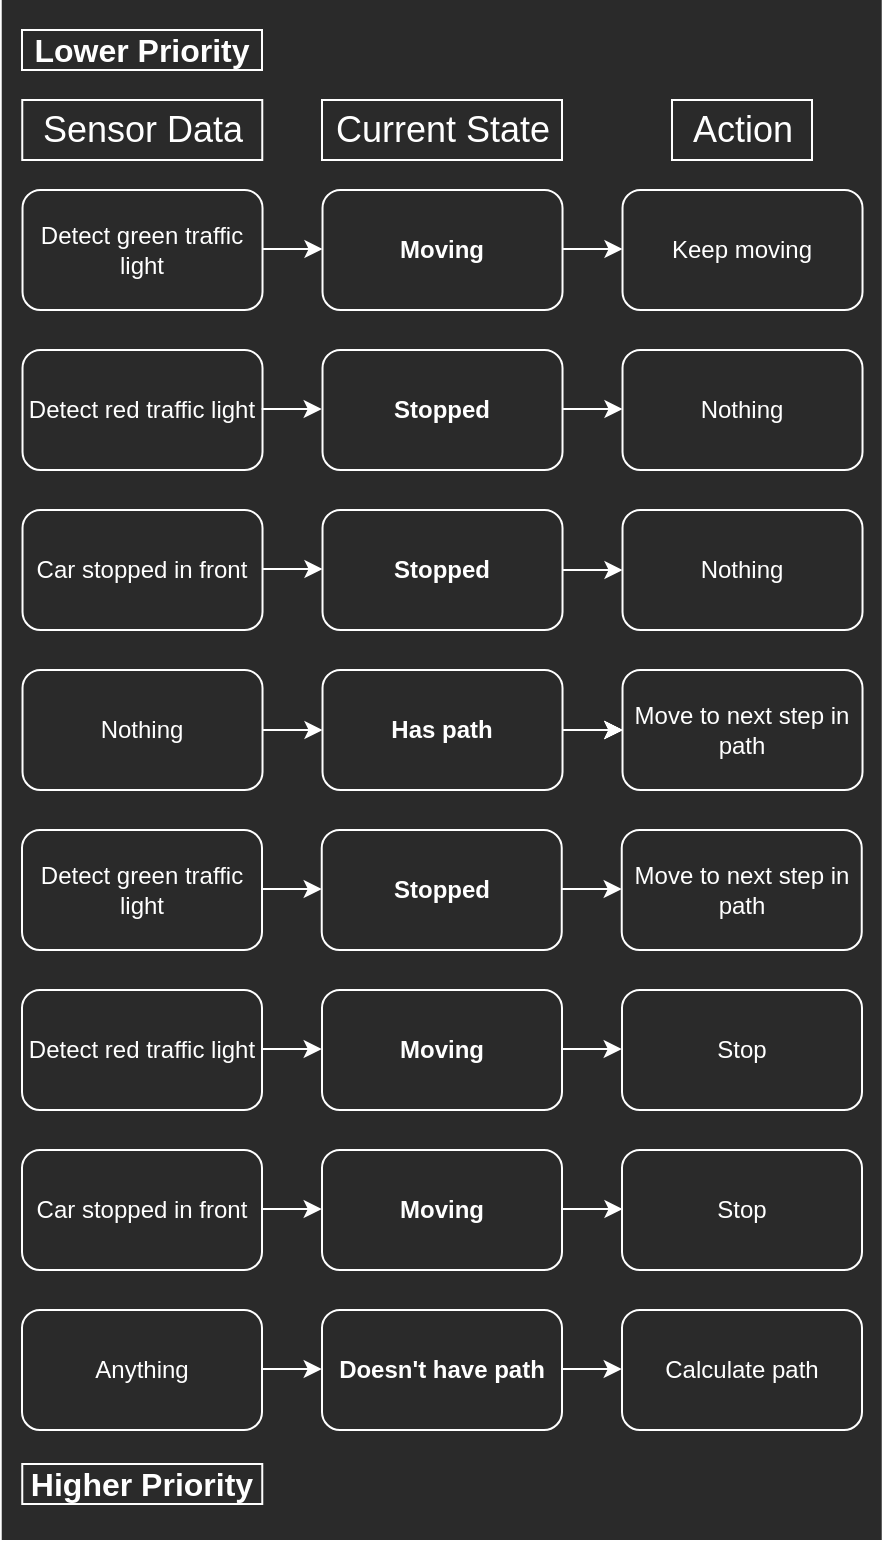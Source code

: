 <mxfile>
    <diagram id="VSO96R-IJgMFWZQz3Wj2" name="Page-1">
        <mxGraphModel dx="1116" dy="576" grid="1" gridSize="10" guides="1" tooltips="1" connect="1" arrows="1" fold="1" page="1" pageScale="1" pageWidth="850" pageHeight="1100" math="0" shadow="0">
            <root>
                <mxCell id="0"/>
                <mxCell id="1" parent="0"/>
                <mxCell id="2" value="" style="rounded=0;whiteSpace=wrap;html=1;labelBackgroundColor=#2A2A2A;fontSize=18;fontColor=#FFFFFF;fillColor=#2A2A2A;strokeColor=none;" vertex="1" parent="1">
                    <mxGeometry x="29.87" y="165" width="440" height="770" as="geometry"/>
                </mxCell>
                <mxCell id="3" style="edgeStyle=orthogonalEdgeStyle;rounded=0;orthogonalLoop=1;jettySize=auto;html=1;exitX=1;exitY=0.5;exitDx=0;exitDy=0;entryX=0;entryY=0.5;entryDx=0;entryDy=0;fontSize=16;labelBackgroundColor=#2A2A2A;fontColor=#FFFFFF;strokeColor=#FFFFFF;" edge="1" parent="1" source="4" target="7">
                    <mxGeometry relative="1" as="geometry"/>
                </mxCell>
                <mxCell id="4" value="&lt;span&gt;Has path&lt;/span&gt;" style="rounded=1;whiteSpace=wrap;html=1;labelBackgroundColor=#2A2A2A;fontStyle=1;fontColor=#FFFFFF;strokeColor=#FFFFFF;fillColor=#2A2A2A;" vertex="1" parent="1">
                    <mxGeometry x="190.26" y="500" width="120" height="60" as="geometry"/>
                </mxCell>
                <mxCell id="5" style="edgeStyle=orthogonalEdgeStyle;rounded=0;orthogonalLoop=1;jettySize=auto;html=1;exitX=1;exitY=0.5;exitDx=0;exitDy=0;entryX=0;entryY=0.5;entryDx=0;entryDy=0;fontSize=16;labelBackgroundColor=#2A2A2A;fontColor=#FFFFFF;strokeColor=#FFFFFF;" edge="1" parent="1" source="6" target="4">
                    <mxGeometry relative="1" as="geometry"/>
                </mxCell>
                <mxCell id="6" value="Nothing" style="rounded=1;whiteSpace=wrap;html=1;labelBackgroundColor=#2A2A2A;fontColor=#FFFFFF;strokeColor=#FFFFFF;fillColor=#2A2A2A;" vertex="1" parent="1">
                    <mxGeometry x="40.26" y="500" width="120" height="60" as="geometry"/>
                </mxCell>
                <mxCell id="7" value="Move to next step in path" style="rounded=1;whiteSpace=wrap;html=1;labelBackgroundColor=#2A2A2A;fontColor=#FFFFFF;strokeColor=#FFFFFF;fillColor=#2A2A2A;" vertex="1" parent="1">
                    <mxGeometry x="340.26" y="500" width="120" height="60" as="geometry"/>
                </mxCell>
                <mxCell id="8" value="Higher Priority" style="text;html=1;fillColor=none;align=center;verticalAlign=middle;whiteSpace=wrap;rounded=0;fontSize=16;fontStyle=1;strokeColor=#FFFFFF;fontColor=#FFFFFF;" vertex="1" parent="1">
                    <mxGeometry x="40.13" y="897" width="120" height="20" as="geometry"/>
                </mxCell>
                <mxCell id="9" value="Lower Priority" style="text;html=1;fillColor=none;align=center;verticalAlign=middle;whiteSpace=wrap;rounded=0;fontSize=16;fontStyle=1;strokeColor=#FFFFFF;fontColor=#FFFFFF;" vertex="1" parent="1">
                    <mxGeometry x="40" y="180" width="120" height="20" as="geometry"/>
                </mxCell>
                <mxCell id="10" value="Sensor Data" style="text;html=1;align=center;verticalAlign=middle;resizable=0;points=[];autosize=1;fontSize=18;strokeColor=#FFFFFF;fontColor=#FFFFFF;" vertex="1" parent="1">
                    <mxGeometry x="40.13" y="215" width="120" height="30" as="geometry"/>
                </mxCell>
                <mxCell id="11" value="Current State" style="text;html=1;align=center;verticalAlign=middle;resizable=0;points=[];autosize=1;fontSize=18;strokeColor=#FFFFFF;fontColor=#FFFFFF;" vertex="1" parent="1">
                    <mxGeometry x="190" y="215" width="120" height="30" as="geometry"/>
                </mxCell>
                <mxCell id="12" value="Action" style="text;html=1;align=center;verticalAlign=middle;resizable=0;points=[];autosize=1;fontSize=18;strokeColor=#FFFFFF;fontColor=#FFFFFF;" vertex="1" parent="1">
                    <mxGeometry x="365" y="215" width="70" height="30" as="geometry"/>
                </mxCell>
                <mxCell id="13" value="Detect green traffic light" style="rounded=1;whiteSpace=wrap;html=1;labelBackgroundColor=#2A2A2A;fontColor=#FFFFFF;strokeColor=#FFFFFF;fillColor=#2A2A2A;" vertex="1" parent="1">
                    <mxGeometry x="40.26" y="260" width="120" height="60" as="geometry"/>
                </mxCell>
                <mxCell id="14" value="Moving" style="rounded=1;whiteSpace=wrap;html=1;fontStyle=1;labelBackgroundColor=#2A2A2A;fontColor=#FFFFFF;strokeColor=#FFFFFF;fillColor=#2A2A2A;" vertex="1" parent="1">
                    <mxGeometry x="190.26" y="260" width="120" height="60" as="geometry"/>
                </mxCell>
                <mxCell id="15" value="Keep moving" style="rounded=1;whiteSpace=wrap;html=1;labelBackgroundColor=#2A2A2A;fontColor=#FFFFFF;strokeColor=#FFFFFF;fillColor=#2A2A2A;" vertex="1" parent="1">
                    <mxGeometry x="340.26" y="260" width="120" height="60" as="geometry"/>
                </mxCell>
                <mxCell id="16" value="Detect red traffic light" style="rounded=1;whiteSpace=wrap;html=1;labelBackgroundColor=#2A2A2A;fontColor=#FFFFFF;strokeColor=#FFFFFF;fillColor=#2A2A2A;" vertex="1" parent="1">
                    <mxGeometry x="40" y="660" width="120" height="60" as="geometry"/>
                </mxCell>
                <mxCell id="17" value="Moving" style="rounded=1;whiteSpace=wrap;html=1;fontStyle=1;labelBackgroundColor=#2A2A2A;fontColor=#FFFFFF;strokeColor=#FFFFFF;fillColor=#2A2A2A;" vertex="1" parent="1">
                    <mxGeometry x="190" y="660" width="120" height="60" as="geometry"/>
                </mxCell>
                <mxCell id="18" value="Stop" style="rounded=1;whiteSpace=wrap;html=1;labelBackgroundColor=#2A2A2A;fontColor=#FFFFFF;strokeColor=#FFFFFF;fillColor=#2A2A2A;" vertex="1" parent="1">
                    <mxGeometry x="340" y="660" width="120" height="60" as="geometry"/>
                </mxCell>
                <mxCell id="19" value="Car stopped in front" style="rounded=1;whiteSpace=wrap;html=1;labelBackgroundColor=#2A2A2A;fontColor=#FFFFFF;strokeColor=#FFFFFF;fillColor=#2A2A2A;" vertex="1" parent="1">
                    <mxGeometry x="40" y="740" width="120" height="60" as="geometry"/>
                </mxCell>
                <mxCell id="20" value="Moving" style="rounded=1;whiteSpace=wrap;html=1;fontStyle=1;labelBackgroundColor=#2A2A2A;fontColor=#FFFFFF;strokeColor=#FFFFFF;fillColor=#2A2A2A;" vertex="1" parent="1">
                    <mxGeometry x="190" y="740" width="120" height="60" as="geometry"/>
                </mxCell>
                <mxCell id="21" value="Stop" style="rounded=1;whiteSpace=wrap;html=1;labelBackgroundColor=#2A2A2A;fontColor=#FFFFFF;strokeColor=#FFFFFF;fillColor=#2A2A2A;" vertex="1" parent="1">
                    <mxGeometry x="340" y="740" width="120" height="60" as="geometry"/>
                </mxCell>
                <mxCell id="22" value="Anything" style="rounded=1;whiteSpace=wrap;html=1;labelBackgroundColor=#2A2A2A;fontColor=#FFFFFF;strokeColor=#FFFFFF;fillColor=#2A2A2A;" vertex="1" parent="1">
                    <mxGeometry x="40" y="820" width="120" height="60" as="geometry"/>
                </mxCell>
                <mxCell id="23" value="Doesn't have path" style="rounded=1;whiteSpace=wrap;html=1;fontStyle=1;labelBackgroundColor=#2A2A2A;fontColor=#FFFFFF;strokeColor=#FFFFFF;fillColor=#2A2A2A;" vertex="1" parent="1">
                    <mxGeometry x="190" y="820" width="120" height="60" as="geometry"/>
                </mxCell>
                <mxCell id="24" value="Calculate path" style="rounded=1;whiteSpace=wrap;html=1;labelBackgroundColor=#2A2A2A;fontColor=#FFFFFF;strokeColor=#FFFFFF;fillColor=#2A2A2A;" vertex="1" parent="1">
                    <mxGeometry x="340" y="820" width="120" height="60" as="geometry"/>
                </mxCell>
                <mxCell id="25" value="Detect green traffic light" style="rounded=1;whiteSpace=wrap;html=1;labelBackgroundColor=#2A2A2A;fontColor=#FFFFFF;strokeColor=#FFFFFF;fillColor=#2A2A2A;" vertex="1" parent="1">
                    <mxGeometry x="40" y="580" width="120" height="60" as="geometry"/>
                </mxCell>
                <mxCell id="26" value="Stopped" style="rounded=1;whiteSpace=wrap;html=1;fontStyle=1;labelBackgroundColor=#2A2A2A;fontColor=#FFFFFF;strokeColor=#FFFFFF;fillColor=#2A2A2A;" vertex="1" parent="1">
                    <mxGeometry x="189.87" y="580" width="120" height="60" as="geometry"/>
                </mxCell>
                <mxCell id="27" value="&lt;span style=&quot;&quot;&gt;Move to next step in path&lt;/span&gt;" style="rounded=1;whiteSpace=wrap;html=1;labelBackgroundColor=#2A2A2A;fontColor=#FFFFFF;strokeColor=#FFFFFF;fillColor=#2A2A2A;" vertex="1" parent="1">
                    <mxGeometry x="339.87" y="580" width="120" height="60" as="geometry"/>
                </mxCell>
                <mxCell id="28" value="Detect red traffic light" style="rounded=1;whiteSpace=wrap;html=1;labelBackgroundColor=#2A2A2A;fontColor=#FFFFFF;strokeColor=#FFFFFF;fillColor=#2A2A2A;" vertex="1" parent="1">
                    <mxGeometry x="40.26" y="340" width="120" height="60" as="geometry"/>
                </mxCell>
                <mxCell id="29" value="Stopped" style="rounded=1;whiteSpace=wrap;html=1;fontStyle=1;labelBackgroundColor=#2A2A2A;fontColor=#FFFFFF;strokeColor=#FFFFFF;fillColor=#2A2A2A;" vertex="1" parent="1">
                    <mxGeometry x="190.26" y="340" width="120" height="60" as="geometry"/>
                </mxCell>
                <mxCell id="30" value="Nothing" style="rounded=1;whiteSpace=wrap;html=1;labelBackgroundColor=#2A2A2A;fontColor=#FFFFFF;strokeColor=#FFFFFF;fillColor=#2A2A2A;" vertex="1" parent="1">
                    <mxGeometry x="340.26" y="340" width="120" height="60" as="geometry"/>
                </mxCell>
                <mxCell id="31" value="Car stopped in front" style="rounded=1;whiteSpace=wrap;html=1;labelBackgroundColor=#2A2A2A;fontColor=#FFFFFF;strokeColor=#FFFFFF;fillColor=#2A2A2A;" vertex="1" parent="1">
                    <mxGeometry x="40.26" y="420" width="120" height="60" as="geometry"/>
                </mxCell>
                <mxCell id="86" style="edgeStyle=none;html=1;exitX=1;exitY=0.5;exitDx=0;exitDy=0;labelBackgroundColor=#2A2A2A;fontColor=#FFFFFF;strokeColor=#FFFFFF;" edge="1" parent="1" source="32" target="33">
                    <mxGeometry relative="1" as="geometry"/>
                </mxCell>
                <mxCell id="32" value="Stopped" style="rounded=1;whiteSpace=wrap;html=1;fontStyle=1;labelBackgroundColor=#2A2A2A;fontColor=#FFFFFF;strokeColor=#FFFFFF;fillColor=#2A2A2A;" vertex="1" parent="1">
                    <mxGeometry x="190.26" y="420" width="120" height="60" as="geometry"/>
                </mxCell>
                <mxCell id="33" value="Nothing" style="rounded=1;whiteSpace=wrap;html=1;labelBackgroundColor=#2A2A2A;fontColor=#FFFFFF;strokeColor=#FFFFFF;fillColor=#2A2A2A;" vertex="1" parent="1">
                    <mxGeometry x="340.26" y="420" width="120" height="60" as="geometry"/>
                </mxCell>
                <mxCell id="34" style="edgeStyle=orthogonalEdgeStyle;rounded=0;orthogonalLoop=1;jettySize=auto;html=1;exitX=1;exitY=0.5;exitDx=0;exitDy=0;entryX=0;entryY=0.5;entryDx=0;entryDy=0;fontSize=16;labelBackgroundColor=#2A2A2A;fontColor=#FFFFFF;strokeColor=#FFFFFF;" edge="1" parent="1">
                    <mxGeometry relative="1" as="geometry">
                        <mxPoint x="159.87" y="689.5" as="sourcePoint"/>
                        <mxPoint x="189.87" y="689.5" as="targetPoint"/>
                    </mxGeometry>
                </mxCell>
                <mxCell id="35" style="edgeStyle=orthogonalEdgeStyle;rounded=0;orthogonalLoop=1;jettySize=auto;html=1;exitX=1;exitY=0.5;exitDx=0;exitDy=0;entryX=0;entryY=0.5;entryDx=0;entryDy=0;fontSize=16;labelBackgroundColor=#2A2A2A;fontColor=#FFFFFF;strokeColor=#FFFFFF;" edge="1" parent="1">
                    <mxGeometry relative="1" as="geometry">
                        <mxPoint x="159.87" y="769.5" as="sourcePoint"/>
                        <mxPoint x="189.87" y="769.5" as="targetPoint"/>
                    </mxGeometry>
                </mxCell>
                <mxCell id="36" style="edgeStyle=orthogonalEdgeStyle;rounded=0;orthogonalLoop=1;jettySize=auto;html=1;exitX=1;exitY=0.5;exitDx=0;exitDy=0;entryX=0;entryY=0.5;entryDx=0;entryDy=0;fontSize=16;labelBackgroundColor=#2A2A2A;fontColor=#FFFFFF;strokeColor=#FFFFFF;" edge="1" parent="1">
                    <mxGeometry relative="1" as="geometry">
                        <mxPoint x="309.87" y="609.5" as="sourcePoint"/>
                        <mxPoint x="339.87" y="609.5" as="targetPoint"/>
                    </mxGeometry>
                </mxCell>
                <mxCell id="37" style="edgeStyle=orthogonalEdgeStyle;rounded=0;orthogonalLoop=1;jettySize=auto;html=1;exitX=1;exitY=0.5;exitDx=0;exitDy=0;entryX=0;entryY=0.5;entryDx=0;entryDy=0;fontSize=16;labelBackgroundColor=#2A2A2A;fontColor=#FFFFFF;strokeColor=#FFFFFF;" edge="1" parent="1">
                    <mxGeometry relative="1" as="geometry">
                        <mxPoint x="160.26" y="449.5" as="sourcePoint"/>
                        <mxPoint x="190.26" y="449.5" as="targetPoint"/>
                    </mxGeometry>
                </mxCell>
                <mxCell id="38" style="edgeStyle=orthogonalEdgeStyle;rounded=0;orthogonalLoop=1;jettySize=auto;html=1;exitX=1;exitY=0.5;exitDx=0;exitDy=0;entryX=0;entryY=0.5;entryDx=0;entryDy=0;fontSize=16;labelBackgroundColor=#2A2A2A;fontColor=#FFFFFF;strokeColor=#FFFFFF;" edge="1" parent="1">
                    <mxGeometry relative="1" as="geometry">
                        <mxPoint x="310.26" y="530" as="sourcePoint"/>
                        <mxPoint x="340.26" y="530" as="targetPoint"/>
                    </mxGeometry>
                </mxCell>
                <mxCell id="39" style="edgeStyle=orthogonalEdgeStyle;rounded=0;orthogonalLoop=1;jettySize=auto;html=1;exitX=1;exitY=0.5;exitDx=0;exitDy=0;entryX=0;entryY=0.5;entryDx=0;entryDy=0;fontSize=16;labelBackgroundColor=#2A2A2A;fontColor=#FFFFFF;strokeColor=#FFFFFF;" edge="1" parent="1">
                    <mxGeometry relative="1" as="geometry">
                        <mxPoint x="160.26" y="289.5" as="sourcePoint"/>
                        <mxPoint x="190.26" y="289.5" as="targetPoint"/>
                    </mxGeometry>
                </mxCell>
                <mxCell id="40" style="edgeStyle=orthogonalEdgeStyle;rounded=0;orthogonalLoop=1;jettySize=auto;html=1;exitX=1;exitY=0.5;exitDx=0;exitDy=0;entryX=0;entryY=0.5;entryDx=0;entryDy=0;fontSize=16;labelBackgroundColor=#2A2A2A;fontColor=#FFFFFF;strokeColor=#FFFFFF;" edge="1" parent="1">
                    <mxGeometry relative="1" as="geometry">
                        <mxPoint x="309.87" y="689.5" as="sourcePoint"/>
                        <mxPoint x="339.87" y="689.5" as="targetPoint"/>
                    </mxGeometry>
                </mxCell>
                <mxCell id="41" style="edgeStyle=orthogonalEdgeStyle;rounded=0;orthogonalLoop=1;jettySize=auto;html=1;exitX=1;exitY=0.5;exitDx=0;exitDy=0;entryX=0;entryY=0.5;entryDx=0;entryDy=0;fontSize=16;labelBackgroundColor=#2A2A2A;fontColor=#FFFFFF;strokeColor=#FFFFFF;" edge="1" parent="1">
                    <mxGeometry relative="1" as="geometry">
                        <mxPoint x="159.87" y="609.5" as="sourcePoint"/>
                        <mxPoint x="189.87" y="609.5" as="targetPoint"/>
                    </mxGeometry>
                </mxCell>
                <mxCell id="42" style="edgeStyle=orthogonalEdgeStyle;rounded=0;orthogonalLoop=1;jettySize=auto;html=1;exitX=1;exitY=0.5;exitDx=0;exitDy=0;entryX=0;entryY=0.5;entryDx=0;entryDy=0;fontSize=16;labelBackgroundColor=#2A2A2A;fontColor=#FFFFFF;strokeColor=#FFFFFF;" edge="1" parent="1">
                    <mxGeometry relative="1" as="geometry">
                        <mxPoint x="310.26" y="369.5" as="sourcePoint"/>
                        <mxPoint x="340.26" y="369.5" as="targetPoint"/>
                    </mxGeometry>
                </mxCell>
                <mxCell id="43" style="edgeStyle=orthogonalEdgeStyle;rounded=0;orthogonalLoop=1;jettySize=auto;html=1;exitX=1;exitY=0.5;exitDx=0;exitDy=0;entryX=0;entryY=0.5;entryDx=0;entryDy=0;fontSize=16;labelBackgroundColor=#2A2A2A;fontColor=#FFFFFF;strokeColor=#FFFFFF;" edge="1" parent="1">
                    <mxGeometry relative="1" as="geometry">
                        <mxPoint x="159.87" y="369.5" as="sourcePoint"/>
                        <mxPoint x="189.87" y="369.5" as="targetPoint"/>
                    </mxGeometry>
                </mxCell>
                <mxCell id="44" style="edgeStyle=orthogonalEdgeStyle;rounded=0;orthogonalLoop=1;jettySize=auto;html=1;exitX=1;exitY=0.5;exitDx=0;exitDy=0;entryX=0;entryY=0.5;entryDx=0;entryDy=0;fontSize=16;labelBackgroundColor=#2A2A2A;fontColor=#FFFFFF;strokeColor=#FFFFFF;" edge="1" parent="1">
                    <mxGeometry relative="1" as="geometry">
                        <mxPoint x="310.26" y="289.5" as="sourcePoint"/>
                        <mxPoint x="340.26" y="289.5" as="targetPoint"/>
                    </mxGeometry>
                </mxCell>
                <mxCell id="46" style="edgeStyle=orthogonalEdgeStyle;rounded=0;orthogonalLoop=1;jettySize=auto;html=1;exitX=1;exitY=0.5;exitDx=0;exitDy=0;entryX=0;entryY=0.5;entryDx=0;entryDy=0;fontSize=16;labelBackgroundColor=#2A2A2A;fontColor=#FFFFFF;strokeColor=#FFFFFF;" edge="1" parent="1">
                    <mxGeometry relative="1" as="geometry">
                        <mxPoint x="310.26" y="530" as="sourcePoint"/>
                        <mxPoint x="340.26" y="530" as="targetPoint"/>
                    </mxGeometry>
                </mxCell>
                <mxCell id="47" style="edgeStyle=orthogonalEdgeStyle;rounded=0;orthogonalLoop=1;jettySize=auto;html=1;exitX=1;exitY=0.5;exitDx=0;exitDy=0;entryX=0;entryY=0.5;entryDx=0;entryDy=0;fontSize=16;labelBackgroundColor=#2A2A2A;fontColor=#FFFFFF;strokeColor=#FFFFFF;" edge="1" parent="1">
                    <mxGeometry relative="1" as="geometry">
                        <mxPoint x="310.26" y="530" as="sourcePoint"/>
                        <mxPoint x="340.26" y="530" as="targetPoint"/>
                    </mxGeometry>
                </mxCell>
                <mxCell id="87" style="edgeStyle=orthogonalEdgeStyle;rounded=0;orthogonalLoop=1;jettySize=auto;html=1;exitX=1;exitY=0.5;exitDx=0;exitDy=0;entryX=0;entryY=0.5;entryDx=0;entryDy=0;fontSize=16;labelBackgroundColor=#2A2A2A;fontColor=#FFFFFF;strokeColor=#FFFFFF;" edge="1" parent="1">
                    <mxGeometry relative="1" as="geometry">
                        <mxPoint x="309.87" y="849.5" as="sourcePoint"/>
                        <mxPoint x="339.87" y="849.5" as="targetPoint"/>
                    </mxGeometry>
                </mxCell>
                <mxCell id="88" style="edgeStyle=orthogonalEdgeStyle;rounded=0;orthogonalLoop=1;jettySize=auto;html=1;exitX=1;exitY=0.5;exitDx=0;exitDy=0;entryX=0;entryY=0.5;entryDx=0;entryDy=0;fontSize=16;labelBackgroundColor=#2A2A2A;fontColor=#FFFFFF;strokeColor=#FFFFFF;" edge="1" parent="1">
                    <mxGeometry relative="1" as="geometry">
                        <mxPoint x="159.87" y="849.5" as="sourcePoint"/>
                        <mxPoint x="189.87" y="849.5" as="targetPoint"/>
                    </mxGeometry>
                </mxCell>
                <mxCell id="89" style="edgeStyle=orthogonalEdgeStyle;rounded=0;orthogonalLoop=1;jettySize=auto;html=1;exitX=1;exitY=0.5;exitDx=0;exitDy=0;entryX=0;entryY=0.5;entryDx=0;entryDy=0;fontSize=16;labelBackgroundColor=#2A2A2A;fontColor=#FFFFFF;strokeColor=#FFFFFF;" edge="1" parent="1">
                    <mxGeometry relative="1" as="geometry">
                        <mxPoint x="310.26" y="769.5" as="sourcePoint"/>
                        <mxPoint x="340.26" y="769.5" as="targetPoint"/>
                    </mxGeometry>
                </mxCell>
            </root>
        </mxGraphModel>
    </diagram>
    <diagram id="hWNmwXFse2HtUPb-ddUF" name="Page-2">
        <mxGraphModel dx="1116" dy="782" grid="1" gridSize="10" guides="1" tooltips="1" connect="1" arrows="1" fold="1" page="1" pageScale="1" pageWidth="850" pageHeight="1100" math="0" shadow="0">
            <root>
                <mxCell id="6Bc9b5hqLwxig0NFzW65-0"/>
                <mxCell id="6Bc9b5hqLwxig0NFzW65-1" parent="6Bc9b5hqLwxig0NFzW65-0"/>
                <mxCell id="gGoMFtv6244P30nldpAz-0" value="CarAgent" style="swimlane;fontStyle=1;align=center;verticalAlign=top;childLayout=stackLayout;horizontal=1;startSize=26;horizontalStack=0;resizeParent=1;resizeParentMax=0;resizeLast=0;collapsible=1;marginBottom=0;fillColor=none;" parent="6Bc9b5hqLwxig0NFzW65-1" vertex="1">
                    <mxGeometry x="110" y="50" width="160" height="320" as="geometry"/>
                </mxCell>
                <mxCell id="gGoMFtv6244P30nldpAz-1" value="pos: tuple(int, int)&#10;direction: int&#10;destination: tuple(int, int)&#10;blinkers: tuple(bool, bool)&#10;path: list(tuple(int, int))" style="text;strokeColor=none;fillColor=none;align=left;verticalAlign=top;spacingLeft=4;spacingRight=4;overflow=hidden;rotatable=0;points=[[0,0.5],[1,0.5]];portConstraint=eastwest;" parent="gGoMFtv6244P30nldpAz-0" vertex="1">
                    <mxGeometry y="26" width="160" height="164" as="geometry"/>
                </mxCell>
                <mxCell id="gGoMFtv6244P30nldpAz-2" value="" style="line;strokeWidth=1;fillColor=none;align=left;verticalAlign=middle;spacingTop=-1;spacingLeft=3;spacingRight=3;rotatable=0;labelPosition=right;points=[];portConstraint=eastwest;" parent="gGoMFtv6244P30nldpAz-0" vertex="1">
                    <mxGeometry y="190" width="160" height="8" as="geometry"/>
                </mxCell>
                <mxCell id="gGoMFtv6244P30nldpAz-3" value="step(): None&#10;move(): None&#10;findPath(): bool" style="text;strokeColor=none;fillColor=none;align=left;verticalAlign=top;spacingLeft=4;spacingRight=4;overflow=hidden;rotatable=0;points=[[0,0.5],[1,0.5]];portConstraint=eastwest;" parent="gGoMFtv6244P30nldpAz-0" vertex="1">
                    <mxGeometry y="198" width="160" height="122" as="geometry"/>
                </mxCell>
                <mxCell id="gGoMFtv6244P30nldpAz-8" value="Classname" style="swimlane;fontStyle=1;align=center;verticalAlign=top;childLayout=stackLayout;horizontal=1;startSize=26;horizontalStack=0;resizeParent=1;resizeParentMax=0;resizeLast=0;collapsible=1;marginBottom=0;fillColor=none;" parent="6Bc9b5hqLwxig0NFzW65-1" vertex="1">
                    <mxGeometry x="580" y="70" width="160" height="86" as="geometry"/>
                </mxCell>
                <mxCell id="gGoMFtv6244P30nldpAz-9" value="+ field: type" style="text;strokeColor=none;fillColor=none;align=left;verticalAlign=top;spacingLeft=4;spacingRight=4;overflow=hidden;rotatable=0;points=[[0,0.5],[1,0.5]];portConstraint=eastwest;" parent="gGoMFtv6244P30nldpAz-8" vertex="1">
                    <mxGeometry y="26" width="160" height="26" as="geometry"/>
                </mxCell>
                <mxCell id="gGoMFtv6244P30nldpAz-10" value="" style="line;strokeWidth=1;fillColor=none;align=left;verticalAlign=middle;spacingTop=-1;spacingLeft=3;spacingRight=3;rotatable=0;labelPosition=right;points=[];portConstraint=eastwest;" parent="gGoMFtv6244P30nldpAz-8" vertex="1">
                    <mxGeometry y="52" width="160" height="8" as="geometry"/>
                </mxCell>
                <mxCell id="gGoMFtv6244P30nldpAz-11" value="+ method(type): type" style="text;strokeColor=none;fillColor=none;align=left;verticalAlign=top;spacingLeft=4;spacingRight=4;overflow=hidden;rotatable=0;points=[[0,0.5],[1,0.5]];portConstraint=eastwest;" parent="gGoMFtv6244P30nldpAz-8" vertex="1">
                    <mxGeometry y="60" width="160" height="26" as="geometry"/>
                </mxCell>
                <mxCell id="gGoMFtv6244P30nldpAz-12" value="TrafficLightAgent" style="swimlane;fontStyle=1;align=center;verticalAlign=top;childLayout=stackLayout;horizontal=1;startSize=26;horizontalStack=0;resizeParent=1;resizeParentMax=0;resizeLast=0;collapsible=1;marginBottom=0;fillColor=none;" parent="6Bc9b5hqLwxig0NFzW65-1" vertex="1">
                    <mxGeometry x="320" y="50" width="160" height="194" as="geometry"/>
                </mxCell>
                <mxCell id="gGoMFtv6244P30nldpAz-13" value="greenLight: bool&#10;yellowLight: bool&#10;redLight: bool" style="text;strokeColor=none;fillColor=none;align=left;verticalAlign=top;spacingLeft=4;spacingRight=4;overflow=hidden;rotatable=0;points=[[0,0.5],[1,0.5]];portConstraint=eastwest;" parent="gGoMFtv6244P30nldpAz-12" vertex="1">
                    <mxGeometry y="26" width="160" height="134" as="geometry"/>
                </mxCell>
                <mxCell id="gGoMFtv6244P30nldpAz-14" value="" style="line;strokeWidth=1;fillColor=none;align=left;verticalAlign=middle;spacingTop=-1;spacingLeft=3;spacingRight=3;rotatable=0;labelPosition=right;points=[];portConstraint=eastwest;" parent="gGoMFtv6244P30nldpAz-12" vertex="1">
                    <mxGeometry y="160" width="160" height="8" as="geometry"/>
                </mxCell>
                <mxCell id="gGoMFtv6244P30nldpAz-15" value="+ method(type): type" style="text;strokeColor=none;fillColor=none;align=left;verticalAlign=top;spacingLeft=4;spacingRight=4;overflow=hidden;rotatable=0;points=[[0,0.5],[1,0.5]];portConstraint=eastwest;" parent="gGoMFtv6244P30nldpAz-12" vertex="1">
                    <mxGeometry y="168" width="160" height="26" as="geometry"/>
                </mxCell>
                <mxCell id="gGoMFtv6244P30nldpAz-16" value="Classname" style="swimlane;fontStyle=1;align=center;verticalAlign=top;childLayout=stackLayout;horizontal=1;startSize=26;horizontalStack=0;resizeParent=1;resizeParentMax=0;resizeLast=0;collapsible=1;marginBottom=0;fillColor=none;" parent="6Bc9b5hqLwxig0NFzW65-1" vertex="1">
                    <mxGeometry x="320" y="260" width="160" height="86" as="geometry"/>
                </mxCell>
                <mxCell id="gGoMFtv6244P30nldpAz-17" value="+ field: type" style="text;strokeColor=none;fillColor=none;align=left;verticalAlign=top;spacingLeft=4;spacingRight=4;overflow=hidden;rotatable=0;points=[[0,0.5],[1,0.5]];portConstraint=eastwest;" parent="gGoMFtv6244P30nldpAz-16" vertex="1">
                    <mxGeometry y="26" width="160" height="26" as="geometry"/>
                </mxCell>
                <mxCell id="gGoMFtv6244P30nldpAz-18" value="" style="line;strokeWidth=1;fillColor=none;align=left;verticalAlign=middle;spacingTop=-1;spacingLeft=3;spacingRight=3;rotatable=0;labelPosition=right;points=[];portConstraint=eastwest;" parent="gGoMFtv6244P30nldpAz-16" vertex="1">
                    <mxGeometry y="52" width="160" height="8" as="geometry"/>
                </mxCell>
                <mxCell id="gGoMFtv6244P30nldpAz-19" value="+ method(type): type" style="text;strokeColor=none;fillColor=none;align=left;verticalAlign=top;spacingLeft=4;spacingRight=4;overflow=hidden;rotatable=0;points=[[0,0.5],[1,0.5]];portConstraint=eastwest;" parent="gGoMFtv6244P30nldpAz-16" vertex="1">
                    <mxGeometry y="60" width="160" height="26" as="geometry"/>
                </mxCell>
            </root>
        </mxGraphModel>
    </diagram>
</mxfile>